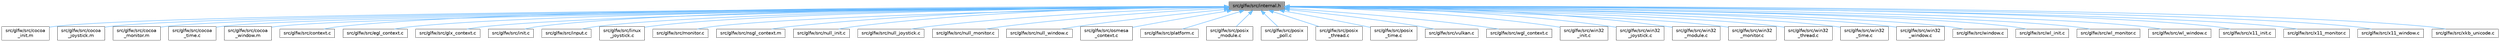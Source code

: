 digraph "src/glfw/src/internal.h"
{
 // LATEX_PDF_SIZE
  bgcolor="transparent";
  edge [fontname=Helvetica,fontsize=10,labelfontname=Helvetica,labelfontsize=10];
  node [fontname=Helvetica,fontsize=10,shape=box,height=0.2,width=0.4];
  Node1 [id="Node000001",label="src/glfw/src/internal.h",height=0.2,width=0.4,color="gray40", fillcolor="grey60", style="filled", fontcolor="black",tooltip=" "];
  Node1 -> Node2 [id="edge41_Node000001_Node000002",dir="back",color="steelblue1",style="solid",tooltip=" "];
  Node2 [id="Node000002",label="src/glfw/src/cocoa\l_init.m",height=0.2,width=0.4,color="grey40", fillcolor="white", style="filled",URL="$cocoa__init_8m.html",tooltip=" "];
  Node1 -> Node3 [id="edge42_Node000001_Node000003",dir="back",color="steelblue1",style="solid",tooltip=" "];
  Node3 [id="Node000003",label="src/glfw/src/cocoa\l_joystick.m",height=0.2,width=0.4,color="grey40", fillcolor="white", style="filled",URL="$cocoa__joystick_8m.html",tooltip=" "];
  Node1 -> Node4 [id="edge43_Node000001_Node000004",dir="back",color="steelblue1",style="solid",tooltip=" "];
  Node4 [id="Node000004",label="src/glfw/src/cocoa\l_monitor.m",height=0.2,width=0.4,color="grey40", fillcolor="white", style="filled",URL="$cocoa__monitor_8m.html",tooltip=" "];
  Node1 -> Node5 [id="edge44_Node000001_Node000005",dir="back",color="steelblue1",style="solid",tooltip=" "];
  Node5 [id="Node000005",label="src/glfw/src/cocoa\l_time.c",height=0.2,width=0.4,color="grey40", fillcolor="white", style="filled",URL="$cocoa__time_8c.html",tooltip=" "];
  Node1 -> Node6 [id="edge45_Node000001_Node000006",dir="back",color="steelblue1",style="solid",tooltip=" "];
  Node6 [id="Node000006",label="src/glfw/src/cocoa\l_window.m",height=0.2,width=0.4,color="grey40", fillcolor="white", style="filled",URL="$cocoa__window_8m.html",tooltip=" "];
  Node1 -> Node7 [id="edge46_Node000001_Node000007",dir="back",color="steelblue1",style="solid",tooltip=" "];
  Node7 [id="Node000007",label="src/glfw/src/context.c",height=0.2,width=0.4,color="grey40", fillcolor="white", style="filled",URL="$context_8c.html",tooltip=" "];
  Node1 -> Node8 [id="edge47_Node000001_Node000008",dir="back",color="steelblue1",style="solid",tooltip=" "];
  Node8 [id="Node000008",label="src/glfw/src/egl_context.c",height=0.2,width=0.4,color="grey40", fillcolor="white", style="filled",URL="$egl__context_8c.html",tooltip=" "];
  Node1 -> Node9 [id="edge48_Node000001_Node000009",dir="back",color="steelblue1",style="solid",tooltip=" "];
  Node9 [id="Node000009",label="src/glfw/src/glx_context.c",height=0.2,width=0.4,color="grey40", fillcolor="white", style="filled",URL="$glx__context_8c.html",tooltip=" "];
  Node1 -> Node10 [id="edge49_Node000001_Node000010",dir="back",color="steelblue1",style="solid",tooltip=" "];
  Node10 [id="Node000010",label="src/glfw/src/init.c",height=0.2,width=0.4,color="grey40", fillcolor="white", style="filled",URL="$init_8c.html",tooltip=" "];
  Node1 -> Node11 [id="edge50_Node000001_Node000011",dir="back",color="steelblue1",style="solid",tooltip=" "];
  Node11 [id="Node000011",label="src/glfw/src/input.c",height=0.2,width=0.4,color="grey40", fillcolor="white", style="filled",URL="$input_8c.html",tooltip=" "];
  Node1 -> Node12 [id="edge51_Node000001_Node000012",dir="back",color="steelblue1",style="solid",tooltip=" "];
  Node12 [id="Node000012",label="src/glfw/src/linux\l_joystick.c",height=0.2,width=0.4,color="grey40", fillcolor="white", style="filled",URL="$linux__joystick_8c.html",tooltip=" "];
  Node1 -> Node13 [id="edge52_Node000001_Node000013",dir="back",color="steelblue1",style="solid",tooltip=" "];
  Node13 [id="Node000013",label="src/glfw/src/monitor.c",height=0.2,width=0.4,color="grey40", fillcolor="white", style="filled",URL="$monitor_8c.html",tooltip=" "];
  Node1 -> Node14 [id="edge53_Node000001_Node000014",dir="back",color="steelblue1",style="solid",tooltip=" "];
  Node14 [id="Node000014",label="src/glfw/src/nsgl_context.m",height=0.2,width=0.4,color="grey40", fillcolor="white", style="filled",URL="$nsgl__context_8m.html",tooltip=" "];
  Node1 -> Node15 [id="edge54_Node000001_Node000015",dir="back",color="steelblue1",style="solid",tooltip=" "];
  Node15 [id="Node000015",label="src/glfw/src/null_init.c",height=0.2,width=0.4,color="grey40", fillcolor="white", style="filled",URL="$null__init_8c.html",tooltip=" "];
  Node1 -> Node16 [id="edge55_Node000001_Node000016",dir="back",color="steelblue1",style="solid",tooltip=" "];
  Node16 [id="Node000016",label="src/glfw/src/null_joystick.c",height=0.2,width=0.4,color="grey40", fillcolor="white", style="filled",URL="$null__joystick_8c.html",tooltip=" "];
  Node1 -> Node17 [id="edge56_Node000001_Node000017",dir="back",color="steelblue1",style="solid",tooltip=" "];
  Node17 [id="Node000017",label="src/glfw/src/null_monitor.c",height=0.2,width=0.4,color="grey40", fillcolor="white", style="filled",URL="$null__monitor_8c.html",tooltip=" "];
  Node1 -> Node18 [id="edge57_Node000001_Node000018",dir="back",color="steelblue1",style="solid",tooltip=" "];
  Node18 [id="Node000018",label="src/glfw/src/null_window.c",height=0.2,width=0.4,color="grey40", fillcolor="white", style="filled",URL="$null__window_8c.html",tooltip=" "];
  Node1 -> Node19 [id="edge58_Node000001_Node000019",dir="back",color="steelblue1",style="solid",tooltip=" "];
  Node19 [id="Node000019",label="src/glfw/src/osmesa\l_context.c",height=0.2,width=0.4,color="grey40", fillcolor="white", style="filled",URL="$osmesa__context_8c.html",tooltip=" "];
  Node1 -> Node20 [id="edge59_Node000001_Node000020",dir="back",color="steelblue1",style="solid",tooltip=" "];
  Node20 [id="Node000020",label="src/glfw/src/platform.c",height=0.2,width=0.4,color="grey40", fillcolor="white", style="filled",URL="$platform_8c.html",tooltip=" "];
  Node1 -> Node21 [id="edge60_Node000001_Node000021",dir="back",color="steelblue1",style="solid",tooltip=" "];
  Node21 [id="Node000021",label="src/glfw/src/posix\l_module.c",height=0.2,width=0.4,color="grey40", fillcolor="white", style="filled",URL="$posix__module_8c.html",tooltip=" "];
  Node1 -> Node22 [id="edge61_Node000001_Node000022",dir="back",color="steelblue1",style="solid",tooltip=" "];
  Node22 [id="Node000022",label="src/glfw/src/posix\l_poll.c",height=0.2,width=0.4,color="grey40", fillcolor="white", style="filled",URL="$posix__poll_8c.html",tooltip=" "];
  Node1 -> Node23 [id="edge62_Node000001_Node000023",dir="back",color="steelblue1",style="solid",tooltip=" "];
  Node23 [id="Node000023",label="src/glfw/src/posix\l_thread.c",height=0.2,width=0.4,color="grey40", fillcolor="white", style="filled",URL="$posix__thread_8c.html",tooltip=" "];
  Node1 -> Node24 [id="edge63_Node000001_Node000024",dir="back",color="steelblue1",style="solid",tooltip=" "];
  Node24 [id="Node000024",label="src/glfw/src/posix\l_time.c",height=0.2,width=0.4,color="grey40", fillcolor="white", style="filled",URL="$posix__time_8c.html",tooltip=" "];
  Node1 -> Node25 [id="edge64_Node000001_Node000025",dir="back",color="steelblue1",style="solid",tooltip=" "];
  Node25 [id="Node000025",label="src/glfw/src/vulkan.c",height=0.2,width=0.4,color="grey40", fillcolor="white", style="filled",URL="$vulkan_8c.html",tooltip=" "];
  Node1 -> Node26 [id="edge65_Node000001_Node000026",dir="back",color="steelblue1",style="solid",tooltip=" "];
  Node26 [id="Node000026",label="src/glfw/src/wgl_context.c",height=0.2,width=0.4,color="grey40", fillcolor="white", style="filled",URL="$wgl__context_8c.html",tooltip=" "];
  Node1 -> Node27 [id="edge66_Node000001_Node000027",dir="back",color="steelblue1",style="solid",tooltip=" "];
  Node27 [id="Node000027",label="src/glfw/src/win32\l_init.c",height=0.2,width=0.4,color="grey40", fillcolor="white", style="filled",URL="$win32__init_8c.html",tooltip=" "];
  Node1 -> Node28 [id="edge67_Node000001_Node000028",dir="back",color="steelblue1",style="solid",tooltip=" "];
  Node28 [id="Node000028",label="src/glfw/src/win32\l_joystick.c",height=0.2,width=0.4,color="grey40", fillcolor="white", style="filled",URL="$win32__joystick_8c.html",tooltip=" "];
  Node1 -> Node29 [id="edge68_Node000001_Node000029",dir="back",color="steelblue1",style="solid",tooltip=" "];
  Node29 [id="Node000029",label="src/glfw/src/win32\l_module.c",height=0.2,width=0.4,color="grey40", fillcolor="white", style="filled",URL="$win32__module_8c.html",tooltip=" "];
  Node1 -> Node30 [id="edge69_Node000001_Node000030",dir="back",color="steelblue1",style="solid",tooltip=" "];
  Node30 [id="Node000030",label="src/glfw/src/win32\l_monitor.c",height=0.2,width=0.4,color="grey40", fillcolor="white", style="filled",URL="$win32__monitor_8c.html",tooltip=" "];
  Node1 -> Node31 [id="edge70_Node000001_Node000031",dir="back",color="steelblue1",style="solid",tooltip=" "];
  Node31 [id="Node000031",label="src/glfw/src/win32\l_thread.c",height=0.2,width=0.4,color="grey40", fillcolor="white", style="filled",URL="$win32__thread_8c.html",tooltip=" "];
  Node1 -> Node32 [id="edge71_Node000001_Node000032",dir="back",color="steelblue1",style="solid",tooltip=" "];
  Node32 [id="Node000032",label="src/glfw/src/win32\l_time.c",height=0.2,width=0.4,color="grey40", fillcolor="white", style="filled",URL="$win32__time_8c.html",tooltip=" "];
  Node1 -> Node33 [id="edge72_Node000001_Node000033",dir="back",color="steelblue1",style="solid",tooltip=" "];
  Node33 [id="Node000033",label="src/glfw/src/win32\l_window.c",height=0.2,width=0.4,color="grey40", fillcolor="white", style="filled",URL="$win32__window_8c.html",tooltip=" "];
  Node1 -> Node34 [id="edge73_Node000001_Node000034",dir="back",color="steelblue1",style="solid",tooltip=" "];
  Node34 [id="Node000034",label="src/glfw/src/window.c",height=0.2,width=0.4,color="grey40", fillcolor="white", style="filled",URL="$src_2window_8c.html",tooltip=" "];
  Node1 -> Node35 [id="edge74_Node000001_Node000035",dir="back",color="steelblue1",style="solid",tooltip=" "];
  Node35 [id="Node000035",label="src/glfw/src/wl_init.c",height=0.2,width=0.4,color="grey40", fillcolor="white", style="filled",URL="$wl__init_8c.html",tooltip=" "];
  Node1 -> Node36 [id="edge75_Node000001_Node000036",dir="back",color="steelblue1",style="solid",tooltip=" "];
  Node36 [id="Node000036",label="src/glfw/src/wl_monitor.c",height=0.2,width=0.4,color="grey40", fillcolor="white", style="filled",URL="$wl__monitor_8c.html",tooltip=" "];
  Node1 -> Node37 [id="edge76_Node000001_Node000037",dir="back",color="steelblue1",style="solid",tooltip=" "];
  Node37 [id="Node000037",label="src/glfw/src/wl_window.c",height=0.2,width=0.4,color="grey40", fillcolor="white", style="filled",URL="$wl__window_8c.html",tooltip=" "];
  Node1 -> Node38 [id="edge77_Node000001_Node000038",dir="back",color="steelblue1",style="solid",tooltip=" "];
  Node38 [id="Node000038",label="src/glfw/src/x11_init.c",height=0.2,width=0.4,color="grey40", fillcolor="white", style="filled",URL="$x11__init_8c.html",tooltip=" "];
  Node1 -> Node39 [id="edge78_Node000001_Node000039",dir="back",color="steelblue1",style="solid",tooltip=" "];
  Node39 [id="Node000039",label="src/glfw/src/x11_monitor.c",height=0.2,width=0.4,color="grey40", fillcolor="white", style="filled",URL="$x11__monitor_8c.html",tooltip=" "];
  Node1 -> Node40 [id="edge79_Node000001_Node000040",dir="back",color="steelblue1",style="solid",tooltip=" "];
  Node40 [id="Node000040",label="src/glfw/src/x11_window.c",height=0.2,width=0.4,color="grey40", fillcolor="white", style="filled",URL="$x11__window_8c.html",tooltip=" "];
  Node1 -> Node41 [id="edge80_Node000001_Node000041",dir="back",color="steelblue1",style="solid",tooltip=" "];
  Node41 [id="Node000041",label="src/glfw/src/xkb_unicode.c",height=0.2,width=0.4,color="grey40", fillcolor="white", style="filled",URL="$xkb__unicode_8c.html",tooltip=" "];
}
